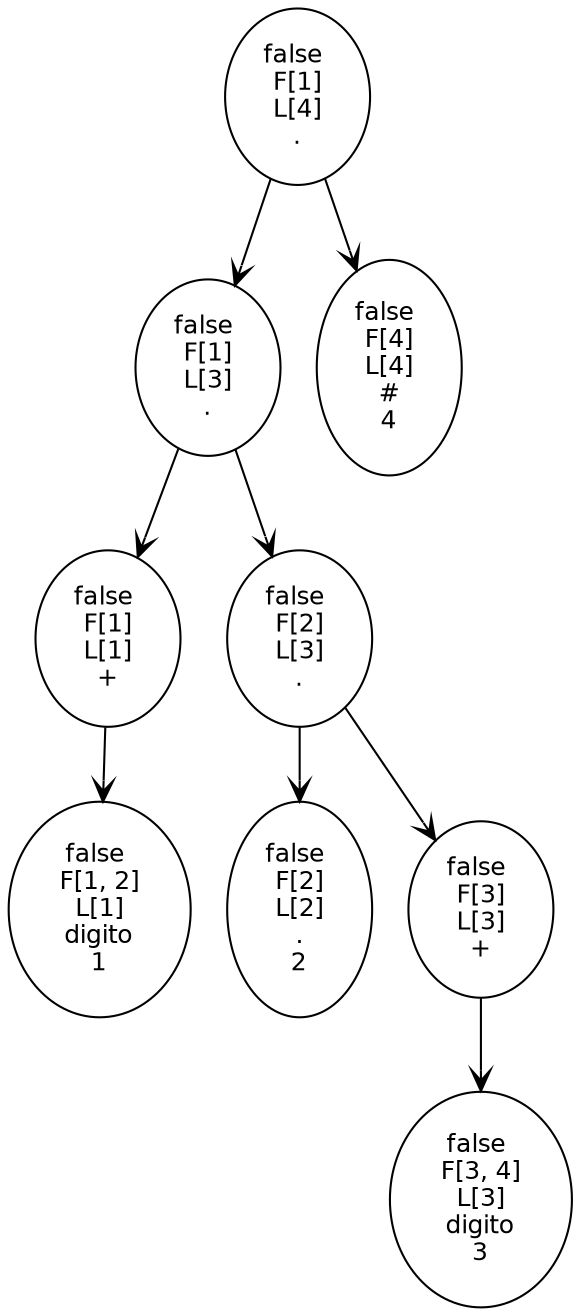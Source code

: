 digraph syntax_tree {
node [fontname=Helvetica, fontsize=12];
edge [arrowhead=vee, arrowtail=none];
node0 [label="false \n F[1] \n L[4] \n . "];
node0 -> node1;
node1 [label="false \n F[1] \n L[3] \n . "];
node1 -> node2;
node2 [label="false \n F[1] \n L[1] \n + "];
node2 -> node3;
node3 [label="false \n F[1, 2] \n L[1] \ndigito\n 1 "];
node1 -> node6;
node6 [label="false \n F[2] \n L[3] \n . "];
node6 -> node7;
node7 [label="false \n F[2] \n L[2] \n.\n 2 "];
node6 -> node9;
node9 [label="false \n F[3] \n L[3] \n + "];
node9 -> node10;
node10 [label="false \n F[3, 4] \n L[3] \ndigito\n 3 "];
node0 -> node15;
node15 [label="false \n F[4] \n L[4] \n#\n 4 "];
}